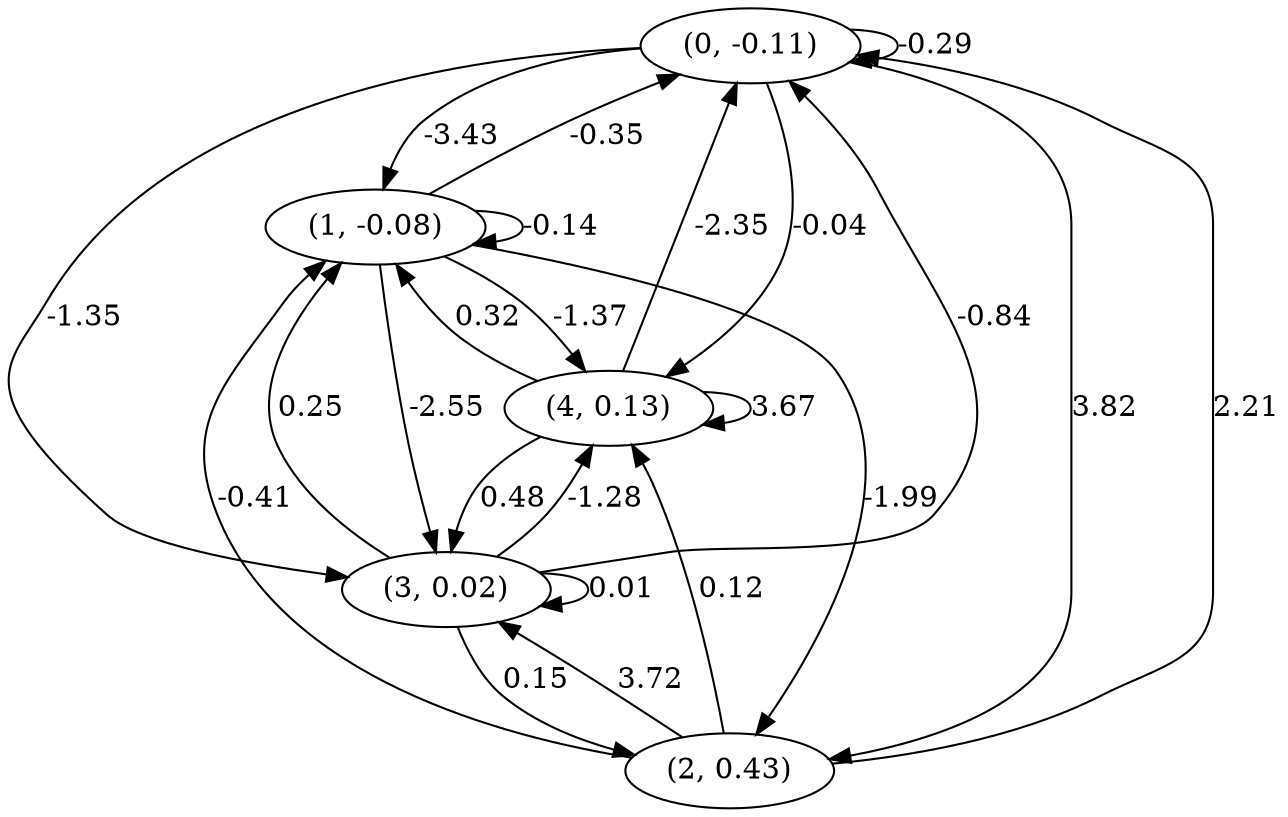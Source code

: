 digraph {
    0 [ label = "(0, -0.11)" ]
    1 [ label = "(1, -0.08)" ]
    2 [ label = "(2, 0.43)" ]
    3 [ label = "(3, 0.02)" ]
    4 [ label = "(4, 0.13)" ]
    0 -> 0 [ label = "-0.29" ]
    1 -> 1 [ label = "-0.14" ]
    3 -> 3 [ label = "0.01" ]
    4 -> 4 [ label = "3.67" ]
    1 -> 0 [ label = "-0.35" ]
    2 -> 0 [ label = "2.21" ]
    3 -> 0 [ label = "-0.84" ]
    4 -> 0 [ label = "-2.35" ]
    0 -> 1 [ label = "-3.43" ]
    2 -> 1 [ label = "-0.41" ]
    3 -> 1 [ label = "0.25" ]
    4 -> 1 [ label = "0.32" ]
    0 -> 2 [ label = "3.82" ]
    1 -> 2 [ label = "-1.99" ]
    3 -> 2 [ label = "0.15" ]
    0 -> 3 [ label = "-1.35" ]
    1 -> 3 [ label = "-2.55" ]
    2 -> 3 [ label = "3.72" ]
    4 -> 3 [ label = "0.48" ]
    0 -> 4 [ label = "-0.04" ]
    1 -> 4 [ label = "-1.37" ]
    2 -> 4 [ label = "0.12" ]
    3 -> 4 [ label = "-1.28" ]
}

